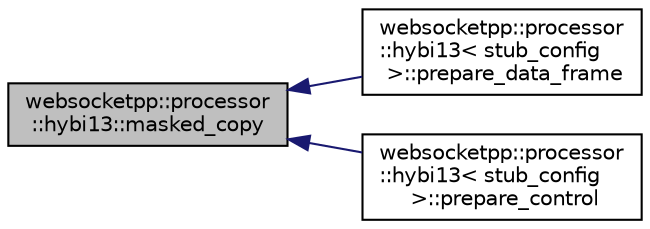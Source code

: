 digraph "websocketpp::processor::hybi13::masked_copy"
{
  edge [fontname="Helvetica",fontsize="10",labelfontname="Helvetica",labelfontsize="10"];
  node [fontname="Helvetica",fontsize="10",shape=record];
  rankdir="LR";
  Node14 [label="websocketpp::processor\l::hybi13::masked_copy",height=0.2,width=0.4,color="black", fillcolor="grey75", style="filled", fontcolor="black"];
  Node14 -> Node15 [dir="back",color="midnightblue",fontsize="10",style="solid"];
  Node15 [label="websocketpp::processor\l::hybi13\< stub_config\l \>::prepare_data_frame",height=0.2,width=0.4,color="black", fillcolor="white", style="filled",URL="$classwebsocketpp_1_1processor_1_1hybi13.html#a72f4833d66eb51e37a956f434895b3ab",tooltip="Prepare a user data message for writing. "];
  Node14 -> Node16 [dir="back",color="midnightblue",fontsize="10",style="solid"];
  Node16 [label="websocketpp::processor\l::hybi13\< stub_config\l \>::prepare_control",height=0.2,width=0.4,color="black", fillcolor="white", style="filled",URL="$classwebsocketpp_1_1processor_1_1hybi13.html#a5aa8f27959beeeef73997a80c2560663",tooltip="Generic prepare control frame with opcode and payload. "];
}
